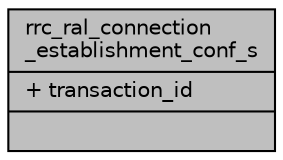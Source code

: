 digraph "rrc_ral_connection_establishment_conf_s"
{
 // LATEX_PDF_SIZE
  edge [fontname="Helvetica",fontsize="10",labelfontname="Helvetica",labelfontsize="10"];
  node [fontname="Helvetica",fontsize="10",shape=record];
  Node1 [label="{rrc_ral_connection\l_establishment_conf_s\n|+ transaction_id\l|}",height=0.2,width=0.4,color="black", fillcolor="grey75", style="filled", fontcolor="black",tooltip=" "];
}
